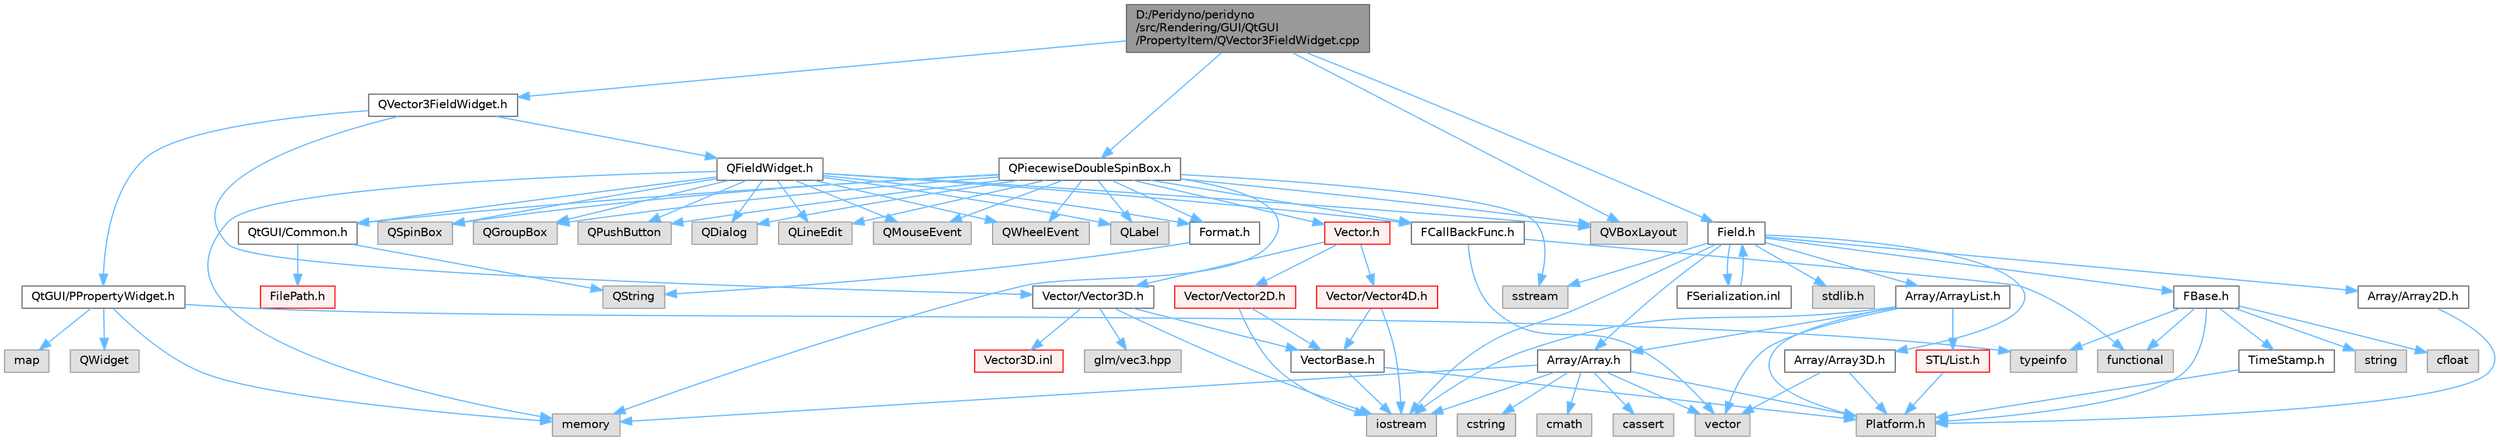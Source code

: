 digraph "D:/Peridyno/peridyno/src/Rendering/GUI/QtGUI/PropertyItem/QVector3FieldWidget.cpp"
{
 // LATEX_PDF_SIZE
  bgcolor="transparent";
  edge [fontname=Helvetica,fontsize=10,labelfontname=Helvetica,labelfontsize=10];
  node [fontname=Helvetica,fontsize=10,shape=box,height=0.2,width=0.4];
  Node1 [id="Node000001",label="D:/Peridyno/peridyno\l/src/Rendering/GUI/QtGUI\l/PropertyItem/QVector3FieldWidget.cpp",height=0.2,width=0.4,color="gray40", fillcolor="grey60", style="filled", fontcolor="black",tooltip=" "];
  Node1 -> Node2 [id="edge1_Node000001_Node000002",color="steelblue1",style="solid",tooltip=" "];
  Node2 [id="Node000002",label="QVector3FieldWidget.h",height=0.2,width=0.4,color="grey40", fillcolor="white", style="filled",URL="$_q_vector3_field_widget_8h.html",tooltip=" "];
  Node2 -> Node3 [id="edge2_Node000002_Node000003",color="steelblue1",style="solid",tooltip=" "];
  Node3 [id="Node000003",label="QFieldWidget.h",height=0.2,width=0.4,color="grey40", fillcolor="white", style="filled",URL="$_q_field_widget_8h.html",tooltip=" "];
  Node3 -> Node4 [id="edge3_Node000003_Node000004",color="steelblue1",style="solid",tooltip=" "];
  Node4 [id="Node000004",label="QGroupBox",height=0.2,width=0.4,color="grey60", fillcolor="#E0E0E0", style="filled",tooltip=" "];
  Node3 -> Node5 [id="edge4_Node000003_Node000005",color="steelblue1",style="solid",tooltip=" "];
  Node5 [id="Node000005",label="QPushButton",height=0.2,width=0.4,color="grey60", fillcolor="#E0E0E0", style="filled",tooltip=" "];
  Node3 -> Node6 [id="edge5_Node000003_Node000006",color="steelblue1",style="solid",tooltip=" "];
  Node6 [id="Node000006",label="QSpinBox",height=0.2,width=0.4,color="grey60", fillcolor="#E0E0E0", style="filled",tooltip=" "];
  Node3 -> Node7 [id="edge6_Node000003_Node000007",color="steelblue1",style="solid",tooltip=" "];
  Node7 [id="Node000007",label="QDialog",height=0.2,width=0.4,color="grey60", fillcolor="#E0E0E0", style="filled",tooltip=" "];
  Node3 -> Node8 [id="edge7_Node000003_Node000008",color="steelblue1",style="solid",tooltip=" "];
  Node8 [id="Node000008",label="QLineEdit",height=0.2,width=0.4,color="grey60", fillcolor="#E0E0E0", style="filled",tooltip=" "];
  Node3 -> Node9 [id="edge8_Node000003_Node000009",color="steelblue1",style="solid",tooltip=" "];
  Node9 [id="Node000009",label="QMouseEvent",height=0.2,width=0.4,color="grey60", fillcolor="#E0E0E0", style="filled",tooltip=" "];
  Node3 -> Node10 [id="edge9_Node000003_Node000010",color="steelblue1",style="solid",tooltip=" "];
  Node10 [id="Node000010",label="QWheelEvent",height=0.2,width=0.4,color="grey60", fillcolor="#E0E0E0", style="filled",tooltip=" "];
  Node3 -> Node11 [id="edge10_Node000003_Node000011",color="steelblue1",style="solid",tooltip=" "];
  Node11 [id="Node000011",label="QLabel",height=0.2,width=0.4,color="grey60", fillcolor="#E0E0E0", style="filled",tooltip=" "];
  Node3 -> Node12 [id="edge11_Node000003_Node000012",color="steelblue1",style="solid",tooltip=" "];
  Node12 [id="Node000012",label="QVBoxLayout",height=0.2,width=0.4,color="grey60", fillcolor="#E0E0E0", style="filled",tooltip=" "];
  Node3 -> Node13 [id="edge12_Node000003_Node000013",color="steelblue1",style="solid",tooltip=" "];
  Node13 [id="Node000013",label="Format.h",height=0.2,width=0.4,color="grey40", fillcolor="white", style="filled",URL="$_format_8h.html",tooltip=" "];
  Node13 -> Node14 [id="edge13_Node000013_Node000014",color="steelblue1",style="solid",tooltip=" "];
  Node14 [id="Node000014",label="QString",height=0.2,width=0.4,color="grey60", fillcolor="#E0E0E0", style="filled",tooltip=" "];
  Node3 -> Node15 [id="edge14_Node000003_Node000015",color="steelblue1",style="solid",tooltip=" "];
  Node15 [id="Node000015",label="FCallBackFunc.h",height=0.2,width=0.4,color="grey40", fillcolor="white", style="filled",URL="$_f_callback_func_8h.html",tooltip=" "];
  Node15 -> Node16 [id="edge15_Node000015_Node000016",color="steelblue1",style="solid",tooltip=" "];
  Node16 [id="Node000016",label="vector",height=0.2,width=0.4,color="grey60", fillcolor="#E0E0E0", style="filled",tooltip=" "];
  Node15 -> Node17 [id="edge16_Node000015_Node000017",color="steelblue1",style="solid",tooltip=" "];
  Node17 [id="Node000017",label="functional",height=0.2,width=0.4,color="grey60", fillcolor="#E0E0E0", style="filled",tooltip=" "];
  Node3 -> Node18 [id="edge17_Node000003_Node000018",color="steelblue1",style="solid",tooltip=" "];
  Node18 [id="Node000018",label="QtGUI/Common.h",height=0.2,width=0.4,color="grey40", fillcolor="white", style="filled",URL="$_common_8h.html",tooltip=" "];
  Node18 -> Node14 [id="edge18_Node000018_Node000014",color="steelblue1",style="solid",tooltip=" "];
  Node18 -> Node19 [id="edge19_Node000018_Node000019",color="steelblue1",style="solid",tooltip=" "];
  Node19 [id="Node000019",label="FilePath.h",height=0.2,width=0.4,color="red", fillcolor="#FFF0F0", style="filled",URL="$_file_path_8h.html",tooltip=" "];
  Node3 -> Node35 [id="edge20_Node000003_Node000035",color="steelblue1",style="solid",tooltip=" "];
  Node35 [id="Node000035",label="memory",height=0.2,width=0.4,color="grey60", fillcolor="#E0E0E0", style="filled",tooltip=" "];
  Node2 -> Node81 [id="edge21_Node000002_Node000081",color="steelblue1",style="solid",tooltip=" "];
  Node81 [id="Node000081",label="QtGUI/PPropertyWidget.h",height=0.2,width=0.4,color="grey40", fillcolor="white", style="filled",URL="$_p_property_widget_8h.html",tooltip=" "];
  Node81 -> Node82 [id="edge22_Node000081_Node000082",color="steelblue1",style="solid",tooltip=" "];
  Node82 [id="Node000082",label="map",height=0.2,width=0.4,color="grey60", fillcolor="#E0E0E0", style="filled",tooltip=" "];
  Node81 -> Node83 [id="edge23_Node000081_Node000083",color="steelblue1",style="solid",tooltip=" "];
  Node83 [id="Node000083",label="QWidget",height=0.2,width=0.4,color="grey60", fillcolor="#E0E0E0", style="filled",tooltip=" "];
  Node81 -> Node29 [id="edge24_Node000081_Node000029",color="steelblue1",style="solid",tooltip=" "];
  Node29 [id="Node000029",label="typeinfo",height=0.2,width=0.4,color="grey60", fillcolor="#E0E0E0", style="filled",tooltip=" "];
  Node81 -> Node35 [id="edge25_Node000081_Node000035",color="steelblue1",style="solid",tooltip=" "];
  Node2 -> Node51 [id="edge26_Node000002_Node000051",color="steelblue1",style="solid",tooltip=" "];
  Node51 [id="Node000051",label="Vector/Vector3D.h",height=0.2,width=0.4,color="grey40", fillcolor="white", style="filled",URL="$_vector3_d_8h.html",tooltip=" "];
  Node51 -> Node52 [id="edge27_Node000051_Node000052",color="steelblue1",style="solid",tooltip=" "];
  Node52 [id="Node000052",label="glm/vec3.hpp",height=0.2,width=0.4,color="grey60", fillcolor="#E0E0E0", style="filled",tooltip=" "];
  Node51 -> Node23 [id="edge28_Node000051_Node000023",color="steelblue1",style="solid",tooltip=" "];
  Node23 [id="Node000023",label="iostream",height=0.2,width=0.4,color="grey60", fillcolor="#E0E0E0", style="filled",tooltip=" "];
  Node51 -> Node47 [id="edge29_Node000051_Node000047",color="steelblue1",style="solid",tooltip=" "];
  Node47 [id="Node000047",label="VectorBase.h",height=0.2,width=0.4,color="grey40", fillcolor="white", style="filled",URL="$_vector_base_8h.html",tooltip=" "];
  Node47 -> Node23 [id="edge30_Node000047_Node000023",color="steelblue1",style="solid",tooltip=" "];
  Node47 -> Node27 [id="edge31_Node000047_Node000027",color="steelblue1",style="solid",tooltip=" "];
  Node27 [id="Node000027",label="Platform.h",height=0.2,width=0.4,color="grey60", fillcolor="#E0E0E0", style="filled",tooltip=" "];
  Node51 -> Node53 [id="edge32_Node000051_Node000053",color="steelblue1",style="solid",tooltip=" "];
  Node53 [id="Node000053",label="Vector3D.inl",height=0.2,width=0.4,color="red", fillcolor="#FFF0F0", style="filled",URL="$_vector3_d_8inl.html",tooltip=" "];
  Node1 -> Node12 [id="edge33_Node000001_Node000012",color="steelblue1",style="solid",tooltip=" "];
  Node1 -> Node22 [id="edge34_Node000001_Node000022",color="steelblue1",style="solid",tooltip=" "];
  Node22 [id="Node000022",label="Field.h",height=0.2,width=0.4,color="grey40", fillcolor="white", style="filled",URL="$_field_8h.html",tooltip=" "];
  Node22 -> Node23 [id="edge35_Node000022_Node000023",color="steelblue1",style="solid",tooltip=" "];
  Node22 -> Node24 [id="edge36_Node000022_Node000024",color="steelblue1",style="solid",tooltip=" "];
  Node24 [id="Node000024",label="stdlib.h",height=0.2,width=0.4,color="grey60", fillcolor="#E0E0E0", style="filled",tooltip=" "];
  Node22 -> Node25 [id="edge37_Node000022_Node000025",color="steelblue1",style="solid",tooltip=" "];
  Node25 [id="Node000025",label="sstream",height=0.2,width=0.4,color="grey60", fillcolor="#E0E0E0", style="filled",tooltip=" "];
  Node22 -> Node26 [id="edge38_Node000022_Node000026",color="steelblue1",style="solid",tooltip=" "];
  Node26 [id="Node000026",label="FBase.h",height=0.2,width=0.4,color="grey40", fillcolor="white", style="filled",URL="$_f_base_8h.html",tooltip=" "];
  Node26 -> Node27 [id="edge39_Node000026_Node000027",color="steelblue1",style="solid",tooltip=" "];
  Node26 -> Node28 [id="edge40_Node000026_Node000028",color="steelblue1",style="solid",tooltip=" "];
  Node28 [id="Node000028",label="TimeStamp.h",height=0.2,width=0.4,color="grey40", fillcolor="white", style="filled",URL="$_time_stamp_8h.html",tooltip=" "];
  Node28 -> Node27 [id="edge41_Node000028_Node000027",color="steelblue1",style="solid",tooltip=" "];
  Node26 -> Node29 [id="edge42_Node000026_Node000029",color="steelblue1",style="solid",tooltip=" "];
  Node26 -> Node30 [id="edge43_Node000026_Node000030",color="steelblue1",style="solid",tooltip=" "];
  Node30 [id="Node000030",label="string",height=0.2,width=0.4,color="grey60", fillcolor="#E0E0E0", style="filled",tooltip=" "];
  Node26 -> Node17 [id="edge44_Node000026_Node000017",color="steelblue1",style="solid",tooltip=" "];
  Node26 -> Node31 [id="edge45_Node000026_Node000031",color="steelblue1",style="solid",tooltip=" "];
  Node31 [id="Node000031",label="cfloat",height=0.2,width=0.4,color="grey60", fillcolor="#E0E0E0", style="filled",tooltip=" "];
  Node22 -> Node32 [id="edge46_Node000022_Node000032",color="steelblue1",style="solid",tooltip=" "];
  Node32 [id="Node000032",label="Array/Array.h",height=0.2,width=0.4,color="grey40", fillcolor="white", style="filled",URL="$_array_8h.html",tooltip=" "];
  Node32 -> Node27 [id="edge47_Node000032_Node000027",color="steelblue1",style="solid",tooltip=" "];
  Node32 -> Node33 [id="edge48_Node000032_Node000033",color="steelblue1",style="solid",tooltip=" "];
  Node33 [id="Node000033",label="cassert",height=0.2,width=0.4,color="grey60", fillcolor="#E0E0E0", style="filled",tooltip=" "];
  Node32 -> Node16 [id="edge49_Node000032_Node000016",color="steelblue1",style="solid",tooltip=" "];
  Node32 -> Node23 [id="edge50_Node000032_Node000023",color="steelblue1",style="solid",tooltip=" "];
  Node32 -> Node34 [id="edge51_Node000032_Node000034",color="steelblue1",style="solid",tooltip=" "];
  Node34 [id="Node000034",label="cstring",height=0.2,width=0.4,color="grey60", fillcolor="#E0E0E0", style="filled",tooltip=" "];
  Node32 -> Node35 [id="edge52_Node000032_Node000035",color="steelblue1",style="solid",tooltip=" "];
  Node32 -> Node36 [id="edge53_Node000032_Node000036",color="steelblue1",style="solid",tooltip=" "];
  Node36 [id="Node000036",label="cmath",height=0.2,width=0.4,color="grey60", fillcolor="#E0E0E0", style="filled",tooltip=" "];
  Node22 -> Node37 [id="edge54_Node000022_Node000037",color="steelblue1",style="solid",tooltip=" "];
  Node37 [id="Node000037",label="Array/Array2D.h",height=0.2,width=0.4,color="grey40", fillcolor="white", style="filled",URL="$_array2_d_8h.html",tooltip=" "];
  Node37 -> Node27 [id="edge55_Node000037_Node000027",color="steelblue1",style="solid",tooltip=" "];
  Node22 -> Node38 [id="edge56_Node000022_Node000038",color="steelblue1",style="solid",tooltip=" "];
  Node38 [id="Node000038",label="Array/Array3D.h",height=0.2,width=0.4,color="grey40", fillcolor="white", style="filled",URL="$_array3_d_8h.html",tooltip=" "];
  Node38 -> Node27 [id="edge57_Node000038_Node000027",color="steelblue1",style="solid",tooltip=" "];
  Node38 -> Node16 [id="edge58_Node000038_Node000016",color="steelblue1",style="solid",tooltip=" "];
  Node22 -> Node39 [id="edge59_Node000022_Node000039",color="steelblue1",style="solid",tooltip=" "];
  Node39 [id="Node000039",label="Array/ArrayList.h",height=0.2,width=0.4,color="grey40", fillcolor="white", style="filled",URL="$_array_list_8h.html",tooltip=" "];
  Node39 -> Node16 [id="edge60_Node000039_Node000016",color="steelblue1",style="solid",tooltip=" "];
  Node39 -> Node23 [id="edge61_Node000039_Node000023",color="steelblue1",style="solid",tooltip=" "];
  Node39 -> Node27 [id="edge62_Node000039_Node000027",color="steelblue1",style="solid",tooltip=" "];
  Node39 -> Node40 [id="edge63_Node000039_Node000040",color="steelblue1",style="solid",tooltip=" "];
  Node40 [id="Node000040",label="STL/List.h",height=0.2,width=0.4,color="red", fillcolor="#FFF0F0", style="filled",URL="$_list_8h.html",tooltip=" "];
  Node40 -> Node27 [id="edge64_Node000040_Node000027",color="steelblue1",style="solid",tooltip=" "];
  Node39 -> Node32 [id="edge65_Node000039_Node000032",color="steelblue1",style="solid",tooltip=" "];
  Node22 -> Node80 [id="edge66_Node000022_Node000080",color="steelblue1",style="solid",tooltip=" "];
  Node80 [id="Node000080",label="FSerialization.inl",height=0.2,width=0.4,color="grey40", fillcolor="white", style="filled",URL="$_f_serialization_8inl.html",tooltip=" "];
  Node80 -> Node22 [id="edge67_Node000080_Node000022",color="steelblue1",style="solid",tooltip=" "];
  Node1 -> Node84 [id="edge68_Node000001_Node000084",color="steelblue1",style="solid",tooltip=" "];
  Node84 [id="Node000084",label="QPiecewiseDoubleSpinBox.h",height=0.2,width=0.4,color="grey40", fillcolor="white", style="filled",URL="$_q_piecewise_double_spin_box_8h.html",tooltip=" "];
  Node84 -> Node4 [id="edge69_Node000084_Node000004",color="steelblue1",style="solid",tooltip=" "];
  Node84 -> Node5 [id="edge70_Node000084_Node000005",color="steelblue1",style="solid",tooltip=" "];
  Node84 -> Node6 [id="edge71_Node000084_Node000006",color="steelblue1",style="solid",tooltip=" "];
  Node84 -> Node7 [id="edge72_Node000084_Node000007",color="steelblue1",style="solid",tooltip=" "];
  Node84 -> Node8 [id="edge73_Node000084_Node000008",color="steelblue1",style="solid",tooltip=" "];
  Node84 -> Node9 [id="edge74_Node000084_Node000009",color="steelblue1",style="solid",tooltip=" "];
  Node84 -> Node10 [id="edge75_Node000084_Node000010",color="steelblue1",style="solid",tooltip=" "];
  Node84 -> Node11 [id="edge76_Node000084_Node000011",color="steelblue1",style="solid",tooltip=" "];
  Node84 -> Node12 [id="edge77_Node000084_Node000012",color="steelblue1",style="solid",tooltip=" "];
  Node84 -> Node13 [id="edge78_Node000084_Node000013",color="steelblue1",style="solid",tooltip=" "];
  Node84 -> Node15 [id="edge79_Node000084_Node000015",color="steelblue1",style="solid",tooltip=" "];
  Node84 -> Node18 [id="edge80_Node000084_Node000018",color="steelblue1",style="solid",tooltip=" "];
  Node84 -> Node44 [id="edge81_Node000084_Node000044",color="steelblue1",style="solid",tooltip=" "];
  Node44 [id="Node000044",label="Vector.h",height=0.2,width=0.4,color="red", fillcolor="#FFF0F0", style="filled",URL="$_vector_8h.html",tooltip=" "];
  Node44 -> Node45 [id="edge82_Node000044_Node000045",color="steelblue1",style="solid",tooltip=" "];
  Node45 [id="Node000045",label="Vector/Vector2D.h",height=0.2,width=0.4,color="red", fillcolor="#FFF0F0", style="filled",URL="$_vector2_d_8h.html",tooltip=" "];
  Node45 -> Node23 [id="edge83_Node000045_Node000023",color="steelblue1",style="solid",tooltip=" "];
  Node45 -> Node47 [id="edge84_Node000045_Node000047",color="steelblue1",style="solid",tooltip=" "];
  Node44 -> Node51 [id="edge85_Node000044_Node000051",color="steelblue1",style="solid",tooltip=" "];
  Node44 -> Node54 [id="edge86_Node000044_Node000054",color="steelblue1",style="solid",tooltip=" "];
  Node54 [id="Node000054",label="Vector/Vector4D.h",height=0.2,width=0.4,color="red", fillcolor="#FFF0F0", style="filled",URL="$_vector4_d_8h.html",tooltip=" "];
  Node54 -> Node23 [id="edge87_Node000054_Node000023",color="steelblue1",style="solid",tooltip=" "];
  Node54 -> Node47 [id="edge88_Node000054_Node000047",color="steelblue1",style="solid",tooltip=" "];
  Node84 -> Node35 [id="edge89_Node000084_Node000035",color="steelblue1",style="solid",tooltip=" "];
  Node84 -> Node25 [id="edge90_Node000084_Node000025",color="steelblue1",style="solid",tooltip=" "];
}
